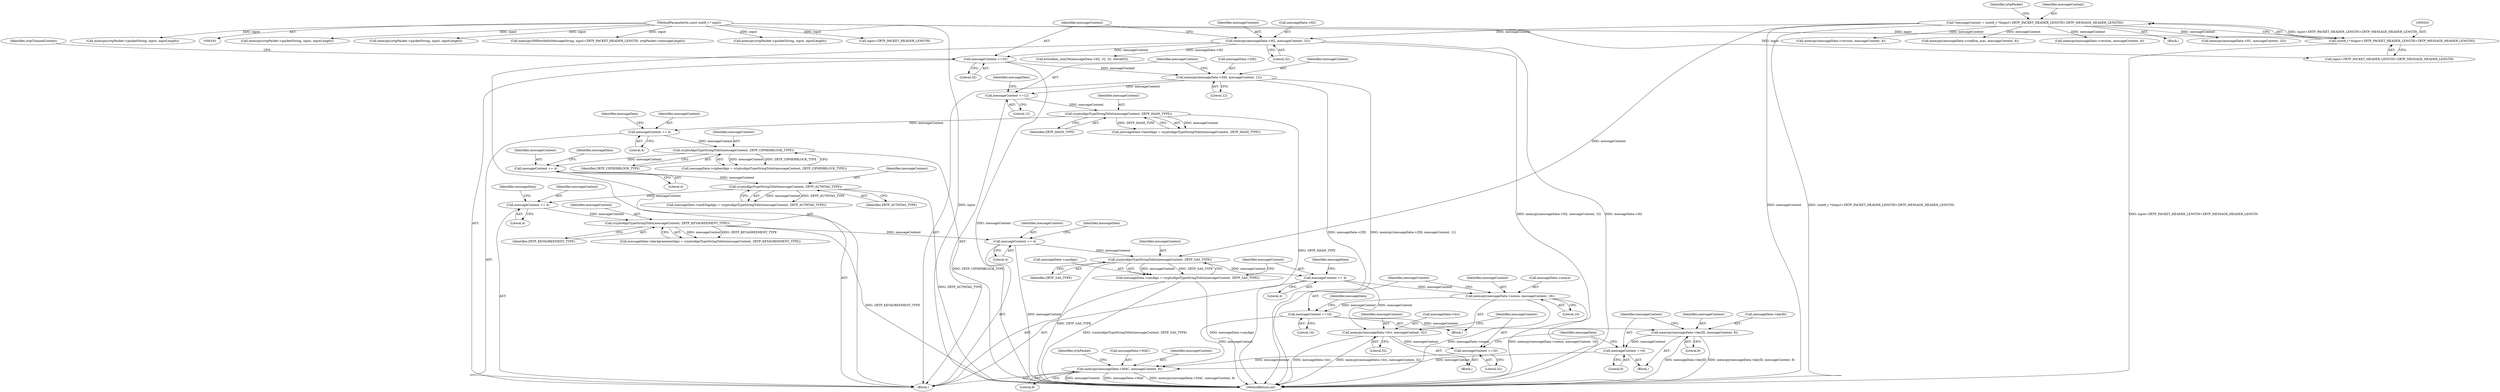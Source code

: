 digraph "0_bzrtp_bbb1e6e2f467ee4bd7b9a8c800e4f07343d7d99b@API" {
"1000812" [label="(Call,cryptoAlgoTypeStringToInt(messageContent, ZRTP_SAS_TYPE))"];
"1000200" [label="(Call,*messageContent = (uint8_t *)(input+ZRTP_PACKET_HEADER_LENGTH+ZRTP_MESSAGE_HEADER_LENGTH))"];
"1000202" [label="(Call,(uint8_t *)(input+ZRTP_PACKET_HEADER_LENGTH+ZRTP_MESSAGE_HEADER_LENGTH))"];
"1000194" [label="(MethodParameterIn,const uint8_t * input)"];
"1000763" [label="(Call,messageContent += 4)"];
"1000760" [label="(Call,cryptoAlgoTypeStringToInt(messageContent, ZRTP_KEYAGREEMENT_TYPE))"];
"1000753" [label="(Call,messageContent += 4)"];
"1000750" [label="(Call,cryptoAlgoTypeStringToInt(messageContent, ZRTP_AUTHTAG_TYPE))"];
"1000743" [label="(Call,messageContent += 4)"];
"1000740" [label="(Call,cryptoAlgoTypeStringToInt(messageContent, ZRTP_CIPHERBLOCK_TYPE))"];
"1000733" [label="(Call,messageContent += 4)"];
"1000730" [label="(Call,cryptoAlgoTypeStringToInt(messageContent, ZRTP_HASH_TYPE))"];
"1000723" [label="(Call,messageContent +=12)"];
"1000717" [label="(Call,memcpy(messageData->ZID, messageContent, 12))"];
"1000630" [label="(Call,messageContent +=32)"];
"1000624" [label="(Call,memcpy(messageData->H2, messageContent, 32))"];
"1000808" [label="(Call,messageData->sasAlgo = cryptoAlgoTypeStringToInt(messageContent, ZRTP_SAS_TYPE))"];
"1000815" [label="(Call,messageContent += 4)"];
"1000831" [label="(Call,memcpy(messageData->nonce, messageContent, 16))"];
"1000837" [label="(Call,messageContent +=16)"];
"1000847" [label="(Call,memcpy(messageData->keyID, messageContent, 8))"];
"1000853" [label="(Call,messageContent +=8)"];
"1000867" [label="(Call,memcpy(messageData->MAC, messageContent, 8))"];
"1000858" [label="(Call,memcpy(messageData->hvi, messageContent, 32))"];
"1000864" [label="(Call,messageContent +=32)"];
"1000830" [label="(Block,)"];
"1000718" [label="(Call,messageData->ZID)"];
"1000744" [label="(Identifier,messageContent)"];
"1000211" [label="(Identifier,zrtpPacket)"];
"1000858" [label="(Call,memcpy(messageData->hvi, messageContent, 32))"];
"1000631" [label="(Identifier,messageContent)"];
"1000202" [label="(Call,(uint8_t *)(input+ZRTP_PACKET_HEADER_LENGTH+ZRTP_MESSAGE_HEADER_LENGTH))"];
"1000608" [label="(Block,)"];
"1000756" [label="(Call,messageData->keyAgreementAlgo = cryptoAlgoTypeStringToInt(messageContent, ZRTP_KEYAGREEMENT_TYPE))"];
"1000891" [label="(Call,memcpy(zrtpPacket->packetString, input, inputLength))"];
"1000630" [label="(Call,messageContent +=32)"];
"1000837" [label="(Call,messageContent +=16)"];
"1000836" [label="(Literal,16)"];
"1000224" [label="(Call,memcpy(messageData->version, messageContent, 4))"];
"1000201" [label="(Identifier,messageContent)"];
"1000738" [label="(Identifier,messageData)"];
"1000734" [label="(Identifier,messageContent)"];
"1000758" [label="(Identifier,messageData)"];
"1000814" [label="(Identifier,ZRTP_SAS_TYPE)"];
"1000588" [label="(Call,memcpy(zrtpPacket->packetString, input, inputLength))"];
"1000755" [label="(Literal,4)"];
"1001078" [label="(Call,memcpy(DHPartHelloMessageString, input+ZRTP_PACKET_HEADER_LENGTH, zrtpPacket->messageLength))"];
"1000743" [label="(Call,messageContent += 4)"];
"1000723" [label="(Call,messageContent +=12)"];
"1000657" [label="(Call,bctoolbox_sha256(messageData->H2, 32, 32, checkH3))"];
"1000761" [label="(Identifier,messageContent)"];
"1000843" [label="(Identifier,messageData)"];
"1000855" [label="(Literal,8)"];
"1000732" [label="(Identifier,ZRTP_HASH_TYPE)"];
"1000742" [label="(Identifier,ZRTP_CIPHERBLOCK_TYPE)"];
"1000725" [label="(Literal,12)"];
"1000731" [label="(Identifier,messageContent)"];
"1000760" [label="(Call,cryptoAlgoTypeStringToInt(messageContent, ZRTP_KEYAGREEMENT_TYPE))"];
"1000721" [label="(Identifier,messageContent)"];
"1000851" [label="(Identifier,messageContent)"];
"1000864" [label="(Call,messageContent +=32)"];
"1000813" [label="(Identifier,messageContent)"];
"1000768" [label="(Identifier,messageData)"];
"1000748" [label="(Identifier,messageData)"];
"1000847" [label="(Call,memcpy(messageData->keyID, messageContent, 8))"];
"1000637" [label="(Identifier,zrtpChannelContext)"];
"1000867" [label="(Call,memcpy(messageData->MAC, messageContent, 8))"];
"1000728" [label="(Identifier,messageData)"];
"1000875" [label="(Identifier,zrtpPacket)"];
"1000754" [label="(Identifier,messageContent)"];
"1000808" [label="(Call,messageData->sasAlgo = cryptoAlgoTypeStringToInt(messageContent, ZRTP_SAS_TYPE))"];
"1000839" [label="(Literal,16)"];
"1000869" [label="(Identifier,messageData)"];
"1000717" [label="(Call,memcpy(messageData->ZID, messageContent, 12))"];
"1000868" [label="(Call,messageData->MAC)"];
"1001379" [label="(Call,memcpy(messageData->confirm_mac, messageContent, 8))"];
"1001941" [label="(Call,memcpy(messageData->version, messageContent, 4))"];
"1000812" [label="(Call,cryptoAlgoTypeStringToInt(messageContent, ZRTP_SAS_TYPE))"];
"1001915" [label="(Call,memcpy(zrtpPacket->packetString, input, inputLength))"];
"1000197" [label="(Block,)"];
"1000726" [label="(Call,messageData->hashAlgo = cryptoAlgoTypeStringToInt(messageContent, ZRTP_HASH_TYPE))"];
"1000194" [label="(MethodParameterIn,const uint8_t * input)"];
"1000865" [label="(Identifier,messageContent)"];
"1000741" [label="(Identifier,messageContent)"];
"1000816" [label="(Identifier,messageContent)"];
"1000835" [label="(Identifier,messageContent)"];
"1000815" [label="(Call,messageContent += 4)"];
"1000751" [label="(Identifier,messageContent)"];
"1000629" [label="(Literal,32)"];
"1000852" [label="(Literal,8)"];
"1000809" [label="(Call,messageData->sasAlgo)"];
"1000735" [label="(Literal,4)"];
"1000832" [label="(Call,messageData->nonce)"];
"1000736" [label="(Call,messageData->cipherAlgo = cryptoAlgoTypeStringToInt(messageContent, ZRTP_CIPHERBLOCK_TYPE))"];
"1000746" [label="(Call,messageData->authTagAlgo = cryptoAlgoTypeStringToInt(messageContent, ZRTP_AUTHTAG_TYPE))"];
"1000853" [label="(Call,messageContent +=8)"];
"1000753" [label="(Call,messageContent += 4)"];
"1000750" [label="(Call,cryptoAlgoTypeStringToInt(messageContent, ZRTP_AUTHTAG_TYPE))"];
"1000740" [label="(Call,cryptoAlgoTypeStringToInt(messageContent, ZRTP_CIPHERBLOCK_TYPE))"];
"1000854" [label="(Identifier,messageContent)"];
"1000817" [label="(Literal,4)"];
"1000628" [label="(Identifier,messageContent)"];
"1000822" [label="(Identifier,messageData)"];
"1000204" [label="(Call,input+ZRTP_PACKET_HEADER_LENGTH+ZRTP_MESSAGE_HEADER_LENGTH)"];
"1000848" [label="(Call,messageData->keyID)"];
"1000765" [label="(Literal,4)"];
"1000733" [label="(Call,messageContent += 4)"];
"1000846" [label="(Block,)"];
"1000624" [label="(Call,memcpy(messageData->H2, messageContent, 32))"];
"1000862" [label="(Identifier,messageContent)"];
"1000745" [label="(Literal,4)"];
"1000762" [label="(Identifier,ZRTP_KEYAGREEMENT_TYPE)"];
"1000859" [label="(Call,messageData->hvi)"];
"1000866" [label="(Literal,32)"];
"1000872" [label="(Literal,8)"];
"1000764" [label="(Identifier,messageContent)"];
"1000200" [label="(Call,*messageContent = (uint8_t *)(input+ZRTP_PACKET_HEADER_LENGTH+ZRTP_MESSAGE_HEADER_LENGTH))"];
"1000724" [label="(Identifier,messageContent)"];
"1000945" [label="(Call,memcpy(messageData->H1, messageContent, 32))"];
"1000871" [label="(Identifier,messageContent)"];
"1000863" [label="(Literal,32)"];
"1001080" [label="(Call,input+ZRTP_PACKET_HEADER_LENGTH)"];
"1000730" [label="(Call,cryptoAlgoTypeStringToInt(messageContent, ZRTP_HASH_TYPE))"];
"1000838" [label="(Identifier,messageContent)"];
"1000831" [label="(Call,memcpy(messageData->nonce, messageContent, 16))"];
"1000763" [label="(Call,messageContent += 4)"];
"1000722" [label="(Literal,12)"];
"1000632" [label="(Literal,32)"];
"1000625" [label="(Call,messageData->H2)"];
"1001966" [label="(MethodReturn,int)"];
"1000857" [label="(Block,)"];
"1000752" [label="(Identifier,ZRTP_AUTHTAG_TYPE)"];
"1001285" [label="(Call,memcpy(zrtpPacket->packetString, input, inputLength))"];
"1000812" -> "1000808"  [label="AST: "];
"1000812" -> "1000814"  [label="CFG: "];
"1000813" -> "1000812"  [label="AST: "];
"1000814" -> "1000812"  [label="AST: "];
"1000808" -> "1000812"  [label="CFG: "];
"1000812" -> "1001966"  [label="DDG: ZRTP_SAS_TYPE"];
"1000812" -> "1000808"  [label="DDG: messageContent"];
"1000812" -> "1000808"  [label="DDG: ZRTP_SAS_TYPE"];
"1000200" -> "1000812"  [label="DDG: messageContent"];
"1000763" -> "1000812"  [label="DDG: messageContent"];
"1000812" -> "1000815"  [label="DDG: messageContent"];
"1000200" -> "1000197"  [label="AST: "];
"1000200" -> "1000202"  [label="CFG: "];
"1000201" -> "1000200"  [label="AST: "];
"1000202" -> "1000200"  [label="AST: "];
"1000211" -> "1000200"  [label="CFG: "];
"1000200" -> "1001966"  [label="DDG: messageContent"];
"1000200" -> "1001966"  [label="DDG: (uint8_t *)(input+ZRTP_PACKET_HEADER_LENGTH+ZRTP_MESSAGE_HEADER_LENGTH)"];
"1000202" -> "1000200"  [label="DDG: input+ZRTP_PACKET_HEADER_LENGTH+ZRTP_MESSAGE_HEADER_LENGTH"];
"1000200" -> "1000224"  [label="DDG: messageContent"];
"1000200" -> "1000624"  [label="DDG: messageContent"];
"1000200" -> "1000945"  [label="DDG: messageContent"];
"1000200" -> "1001379"  [label="DDG: messageContent"];
"1000200" -> "1001941"  [label="DDG: messageContent"];
"1000202" -> "1000204"  [label="CFG: "];
"1000203" -> "1000202"  [label="AST: "];
"1000204" -> "1000202"  [label="AST: "];
"1000202" -> "1001966"  [label="DDG: input+ZRTP_PACKET_HEADER_LENGTH+ZRTP_MESSAGE_HEADER_LENGTH"];
"1000194" -> "1000202"  [label="DDG: input"];
"1000194" -> "1000191"  [label="AST: "];
"1000194" -> "1001966"  [label="DDG: input"];
"1000194" -> "1000204"  [label="DDG: input"];
"1000194" -> "1000588"  [label="DDG: input"];
"1000194" -> "1000891"  [label="DDG: input"];
"1000194" -> "1001078"  [label="DDG: input"];
"1000194" -> "1001080"  [label="DDG: input"];
"1000194" -> "1001285"  [label="DDG: input"];
"1000194" -> "1001915"  [label="DDG: input"];
"1000763" -> "1000608"  [label="AST: "];
"1000763" -> "1000765"  [label="CFG: "];
"1000764" -> "1000763"  [label="AST: "];
"1000765" -> "1000763"  [label="AST: "];
"1000768" -> "1000763"  [label="CFG: "];
"1000763" -> "1001966"  [label="DDG: messageContent"];
"1000760" -> "1000763"  [label="DDG: messageContent"];
"1000760" -> "1000756"  [label="AST: "];
"1000760" -> "1000762"  [label="CFG: "];
"1000761" -> "1000760"  [label="AST: "];
"1000762" -> "1000760"  [label="AST: "];
"1000756" -> "1000760"  [label="CFG: "];
"1000760" -> "1001966"  [label="DDG: ZRTP_KEYAGREEMENT_TYPE"];
"1000760" -> "1000756"  [label="DDG: messageContent"];
"1000760" -> "1000756"  [label="DDG: ZRTP_KEYAGREEMENT_TYPE"];
"1000753" -> "1000760"  [label="DDG: messageContent"];
"1000753" -> "1000608"  [label="AST: "];
"1000753" -> "1000755"  [label="CFG: "];
"1000754" -> "1000753"  [label="AST: "];
"1000755" -> "1000753"  [label="AST: "];
"1000758" -> "1000753"  [label="CFG: "];
"1000750" -> "1000753"  [label="DDG: messageContent"];
"1000750" -> "1000746"  [label="AST: "];
"1000750" -> "1000752"  [label="CFG: "];
"1000751" -> "1000750"  [label="AST: "];
"1000752" -> "1000750"  [label="AST: "];
"1000746" -> "1000750"  [label="CFG: "];
"1000750" -> "1001966"  [label="DDG: ZRTP_AUTHTAG_TYPE"];
"1000750" -> "1000746"  [label="DDG: messageContent"];
"1000750" -> "1000746"  [label="DDG: ZRTP_AUTHTAG_TYPE"];
"1000743" -> "1000750"  [label="DDG: messageContent"];
"1000743" -> "1000608"  [label="AST: "];
"1000743" -> "1000745"  [label="CFG: "];
"1000744" -> "1000743"  [label="AST: "];
"1000745" -> "1000743"  [label="AST: "];
"1000748" -> "1000743"  [label="CFG: "];
"1000740" -> "1000743"  [label="DDG: messageContent"];
"1000740" -> "1000736"  [label="AST: "];
"1000740" -> "1000742"  [label="CFG: "];
"1000741" -> "1000740"  [label="AST: "];
"1000742" -> "1000740"  [label="AST: "];
"1000736" -> "1000740"  [label="CFG: "];
"1000740" -> "1001966"  [label="DDG: ZRTP_CIPHERBLOCK_TYPE"];
"1000740" -> "1000736"  [label="DDG: messageContent"];
"1000740" -> "1000736"  [label="DDG: ZRTP_CIPHERBLOCK_TYPE"];
"1000733" -> "1000740"  [label="DDG: messageContent"];
"1000733" -> "1000608"  [label="AST: "];
"1000733" -> "1000735"  [label="CFG: "];
"1000734" -> "1000733"  [label="AST: "];
"1000735" -> "1000733"  [label="AST: "];
"1000738" -> "1000733"  [label="CFG: "];
"1000730" -> "1000733"  [label="DDG: messageContent"];
"1000730" -> "1000726"  [label="AST: "];
"1000730" -> "1000732"  [label="CFG: "];
"1000731" -> "1000730"  [label="AST: "];
"1000732" -> "1000730"  [label="AST: "];
"1000726" -> "1000730"  [label="CFG: "];
"1000730" -> "1001966"  [label="DDG: ZRTP_HASH_TYPE"];
"1000730" -> "1000726"  [label="DDG: messageContent"];
"1000730" -> "1000726"  [label="DDG: ZRTP_HASH_TYPE"];
"1000723" -> "1000730"  [label="DDG: messageContent"];
"1000723" -> "1000608"  [label="AST: "];
"1000723" -> "1000725"  [label="CFG: "];
"1000724" -> "1000723"  [label="AST: "];
"1000725" -> "1000723"  [label="AST: "];
"1000728" -> "1000723"  [label="CFG: "];
"1000717" -> "1000723"  [label="DDG: messageContent"];
"1000717" -> "1000608"  [label="AST: "];
"1000717" -> "1000722"  [label="CFG: "];
"1000718" -> "1000717"  [label="AST: "];
"1000721" -> "1000717"  [label="AST: "];
"1000722" -> "1000717"  [label="AST: "];
"1000724" -> "1000717"  [label="CFG: "];
"1000717" -> "1001966"  [label="DDG: memcpy(messageData->ZID, messageContent, 12)"];
"1000717" -> "1001966"  [label="DDG: messageData->ZID"];
"1000630" -> "1000717"  [label="DDG: messageContent"];
"1000630" -> "1000608"  [label="AST: "];
"1000630" -> "1000632"  [label="CFG: "];
"1000631" -> "1000630"  [label="AST: "];
"1000632" -> "1000630"  [label="AST: "];
"1000637" -> "1000630"  [label="CFG: "];
"1000630" -> "1001966"  [label="DDG: messageContent"];
"1000624" -> "1000630"  [label="DDG: messageContent"];
"1000624" -> "1000608"  [label="AST: "];
"1000624" -> "1000629"  [label="CFG: "];
"1000625" -> "1000624"  [label="AST: "];
"1000628" -> "1000624"  [label="AST: "];
"1000629" -> "1000624"  [label="AST: "];
"1000631" -> "1000624"  [label="CFG: "];
"1000624" -> "1001966"  [label="DDG: memcpy(messageData->H2, messageContent, 32)"];
"1000624" -> "1001966"  [label="DDG: messageData->H2"];
"1000624" -> "1000657"  [label="DDG: messageData->H2"];
"1000808" -> "1000608"  [label="AST: "];
"1000809" -> "1000808"  [label="AST: "];
"1000816" -> "1000808"  [label="CFG: "];
"1000808" -> "1001966"  [label="DDG: messageData->sasAlgo"];
"1000808" -> "1001966"  [label="DDG: cryptoAlgoTypeStringToInt(messageContent, ZRTP_SAS_TYPE)"];
"1000815" -> "1000608"  [label="AST: "];
"1000815" -> "1000817"  [label="CFG: "];
"1000816" -> "1000815"  [label="AST: "];
"1000817" -> "1000815"  [label="AST: "];
"1000822" -> "1000815"  [label="CFG: "];
"1000815" -> "1000831"  [label="DDG: messageContent"];
"1000815" -> "1000858"  [label="DDG: messageContent"];
"1000831" -> "1000830"  [label="AST: "];
"1000831" -> "1000836"  [label="CFG: "];
"1000832" -> "1000831"  [label="AST: "];
"1000835" -> "1000831"  [label="AST: "];
"1000836" -> "1000831"  [label="AST: "];
"1000838" -> "1000831"  [label="CFG: "];
"1000831" -> "1001966"  [label="DDG: messageData->nonce"];
"1000831" -> "1001966"  [label="DDG: memcpy(messageData->nonce, messageContent, 16)"];
"1000831" -> "1000837"  [label="DDG: messageContent"];
"1000837" -> "1000830"  [label="AST: "];
"1000837" -> "1000839"  [label="CFG: "];
"1000838" -> "1000837"  [label="AST: "];
"1000839" -> "1000837"  [label="AST: "];
"1000843" -> "1000837"  [label="CFG: "];
"1000837" -> "1000847"  [label="DDG: messageContent"];
"1000837" -> "1000867"  [label="DDG: messageContent"];
"1000847" -> "1000846"  [label="AST: "];
"1000847" -> "1000852"  [label="CFG: "];
"1000848" -> "1000847"  [label="AST: "];
"1000851" -> "1000847"  [label="AST: "];
"1000852" -> "1000847"  [label="AST: "];
"1000854" -> "1000847"  [label="CFG: "];
"1000847" -> "1001966"  [label="DDG: messageData->keyID"];
"1000847" -> "1001966"  [label="DDG: memcpy(messageData->keyID, messageContent, 8)"];
"1000847" -> "1000853"  [label="DDG: messageContent"];
"1000853" -> "1000846"  [label="AST: "];
"1000853" -> "1000855"  [label="CFG: "];
"1000854" -> "1000853"  [label="AST: "];
"1000855" -> "1000853"  [label="AST: "];
"1000869" -> "1000853"  [label="CFG: "];
"1000853" -> "1000867"  [label="DDG: messageContent"];
"1000867" -> "1000608"  [label="AST: "];
"1000867" -> "1000872"  [label="CFG: "];
"1000868" -> "1000867"  [label="AST: "];
"1000871" -> "1000867"  [label="AST: "];
"1000872" -> "1000867"  [label="AST: "];
"1000875" -> "1000867"  [label="CFG: "];
"1000867" -> "1001966"  [label="DDG: memcpy(messageData->MAC, messageContent, 8)"];
"1000867" -> "1001966"  [label="DDG: messageContent"];
"1000867" -> "1001966"  [label="DDG: messageData->MAC"];
"1000864" -> "1000867"  [label="DDG: messageContent"];
"1000858" -> "1000857"  [label="AST: "];
"1000858" -> "1000863"  [label="CFG: "];
"1000859" -> "1000858"  [label="AST: "];
"1000862" -> "1000858"  [label="AST: "];
"1000863" -> "1000858"  [label="AST: "];
"1000865" -> "1000858"  [label="CFG: "];
"1000858" -> "1001966"  [label="DDG: memcpy(messageData->hvi, messageContent, 32)"];
"1000858" -> "1001966"  [label="DDG: messageData->hvi"];
"1000858" -> "1000864"  [label="DDG: messageContent"];
"1000864" -> "1000857"  [label="AST: "];
"1000864" -> "1000866"  [label="CFG: "];
"1000865" -> "1000864"  [label="AST: "];
"1000866" -> "1000864"  [label="AST: "];
"1000869" -> "1000864"  [label="CFG: "];
}
